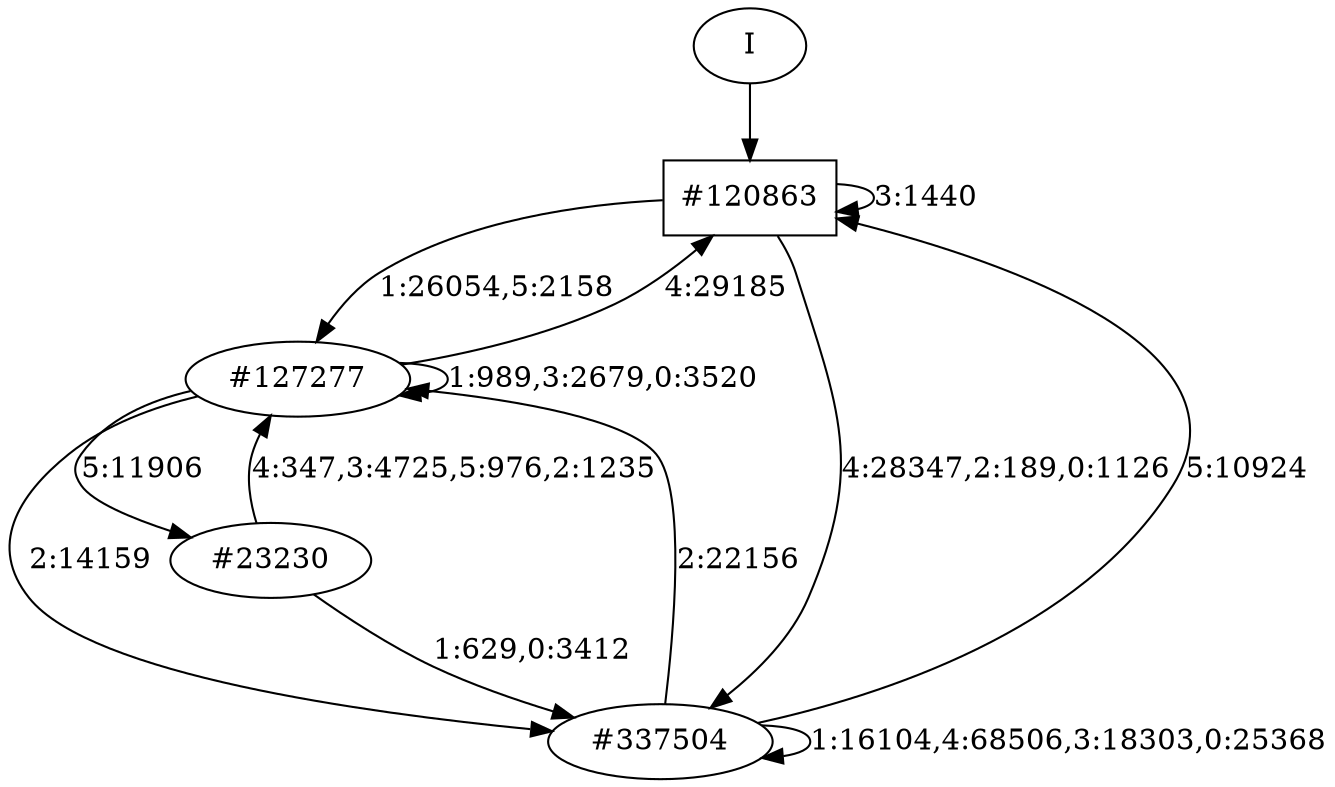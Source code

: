 // produced with flexfringe from git commitd1cf04ada0831d0605a3651971ef9a02091d8823
// dfasat/flexfringe -h=kldistance -d=kl_data -o=experiments/flexfringe_pautomac_study/flexfringe_data/exp6_n5_x0_w1_a1_b1_f1_I0_J0_K0_t1_l0_p2_65dfa -n=5 -x=0 -w=1 -a=1 -b=1 -f=1 -I=0 -J=0 -K=0 -t=1 -l=0 -p=2.65 /Users/nicholasrenninger/Google Drive/Grad School/specification learning/code/DPFA_DTS_product_experiment/dfasatInvestigations/experiments/flexfringe_pautomac_study/flexfringe_data/flexfringe_pautomac_study_train 
digraph DFA {
	0 [label="root" shape=box];
		I -> 0;
	0 [ label="#120863"  ];
		0 -> 0 [label="3:1440"  ];
		0 -> 1 [label="1:26054,5:2158"  ];
		0 -> 9073 [label="4:28347,2:189,0:1126"  ];
	1 [ label="#127277"  ];
		1 -> 0 [label="4:29185"  ];
		1 -> 1 [label="1:989,3:2679,0:3520"  ];
		1 -> 123 [label="5:11906"  ];
		1 -> 9073 [label="2:14159"  ];
	123 [ label="#23230"  ];
		123 -> 1 [label="4:347,3:4725,5:976,2:1235"  ];
		123 -> 9073 [label="1:629,0:3412"  ];
	9073 [ label="#337504"  ];
		9073 -> 0 [label="5:10924"  ];
		9073 -> 1 [label="2:22156"  ];
		9073 -> 9073 [label="1:16104,4:68506,3:18303,0:25368"  ];
}

